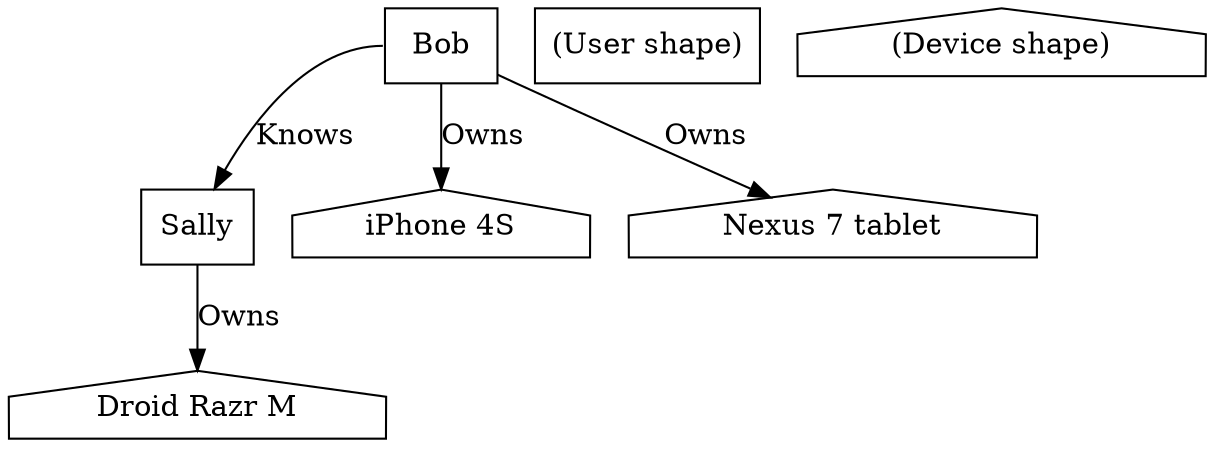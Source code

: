 digraph data_model_1 {
		Bob:w -> Sally [label="Knows"];
		Bob [shape=box];
		Sally [shape=box];

		Bob -> iPhone [label="Owns"];
		Bob -> Nexus [label="Owns"];
		Sally -> Razr [label="Owns"];

		iPhone [shape=house, label="iPhone 4S"];
		Nexus [shape=house, label="Nexus 7 tablet"];
		Razr [shape=house, label="Droid Razr M"];
		
		UserLegend [shape=box, label="(User shape)"];
		DeviceLegent [shape=house, label="(Device shape)"];
}
